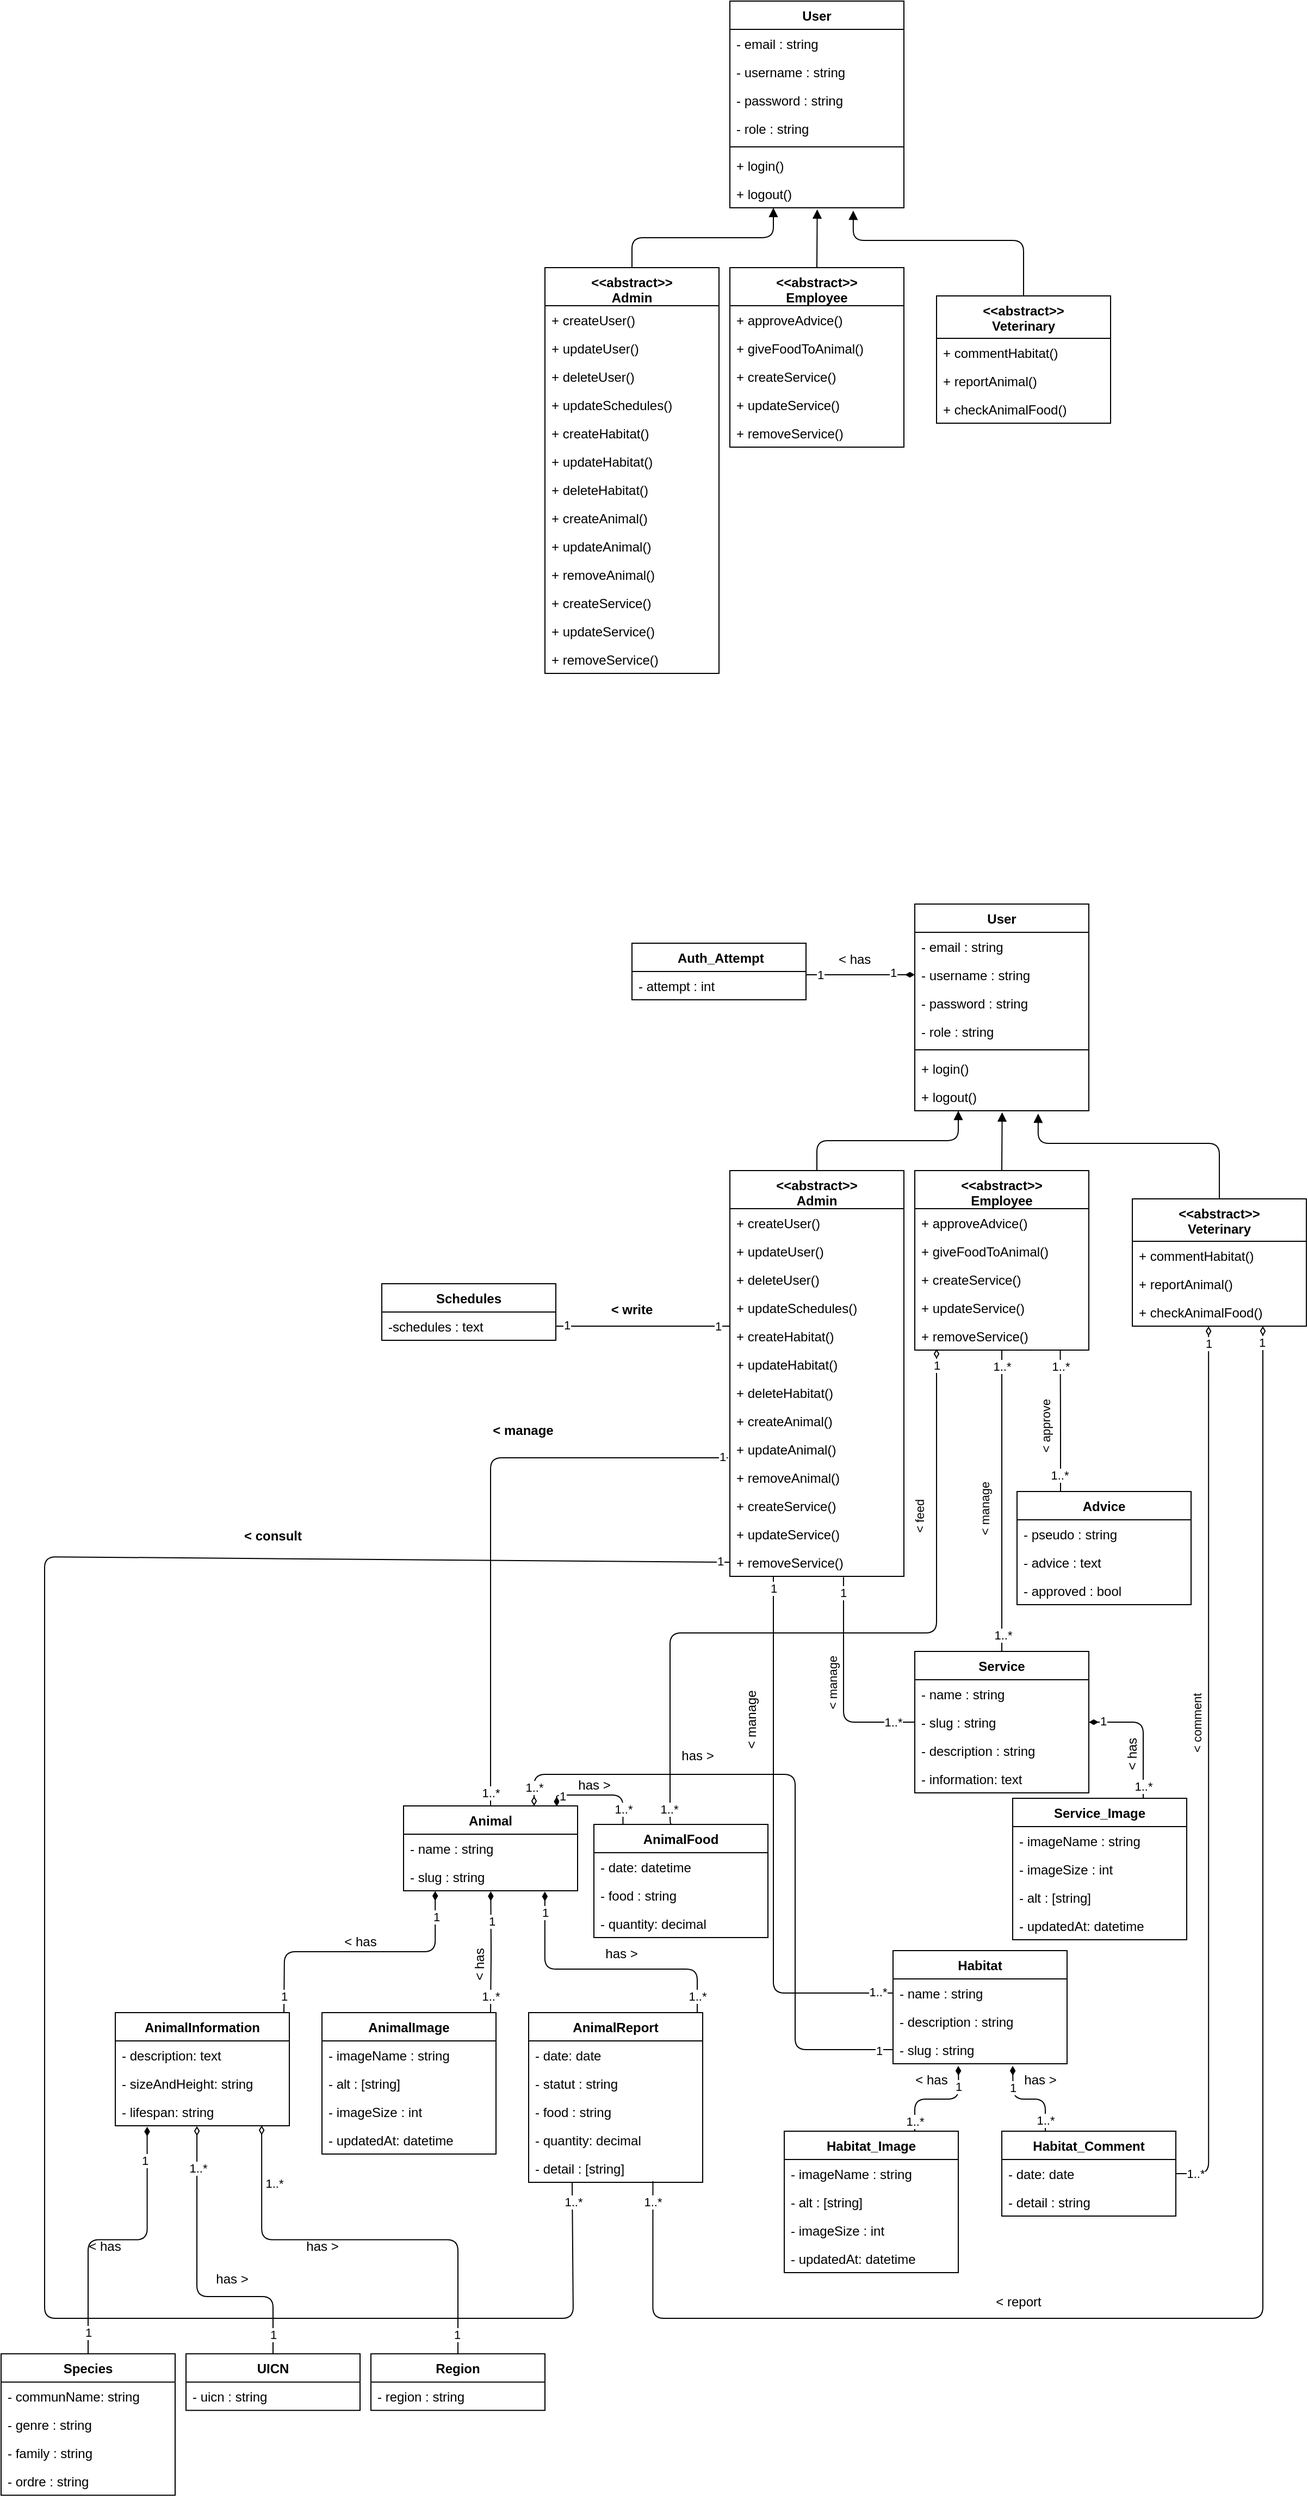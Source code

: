 <mxfile version="24.6.4" type="device">
  <diagram id="6ETy9QSf6Ddy_JYMvxY5" name="Page-1">
    <mxGraphModel dx="3215" dy="2787" grid="1" gridSize="10" guides="1" tooltips="1" connect="1" arrows="0" fold="1" page="1" pageScale="1" pageWidth="827" pageHeight="1169" background="none" math="0" shadow="0">
      <root>
        <mxCell id="0" />
        <mxCell id="1" parent="0" />
        <mxCell id="284" style="edgeStyle=orthogonalEdgeStyle;rounded=1;html=1;exitX=0.25;exitY=1;exitDx=0;exitDy=0;entryX=0.5;entryY=0;entryDx=0;entryDy=0;strokeColor=default;startArrow=block;startFill=1;endArrow=none;endFill=0;" parent="1" source="2" target="12" edge="1">
          <mxGeometry relative="1" as="geometry" />
        </mxCell>
        <mxCell id="2" value="User" style="swimlane;fontStyle=1;align=center;verticalAlign=top;childLayout=stackLayout;horizontal=1;startSize=26;horizontalStack=0;resizeParent=1;resizeParentMax=0;resizeLast=0;collapsible=1;marginBottom=0;" parent="1" vertex="1">
          <mxGeometry x="240" y="-50" width="160" height="190" as="geometry" />
        </mxCell>
        <mxCell id="3" value="- email : string" style="text;strokeColor=none;fillColor=none;align=left;verticalAlign=top;spacingLeft=4;spacingRight=4;overflow=hidden;rotatable=0;points=[[0,0.5],[1,0.5]];portConstraint=eastwest;" parent="2" vertex="1">
          <mxGeometry y="26" width="160" height="26" as="geometry" />
        </mxCell>
        <mxCell id="6" value="- username : string" style="text;strokeColor=none;fillColor=none;align=left;verticalAlign=top;spacingLeft=4;spacingRight=4;overflow=hidden;rotatable=0;points=[[0,0.5],[1,0.5]];portConstraint=eastwest;" parent="2" vertex="1">
          <mxGeometry y="52" width="160" height="26" as="geometry" />
        </mxCell>
        <mxCell id="7" value="- password : string" style="text;strokeColor=none;fillColor=none;align=left;verticalAlign=top;spacingLeft=4;spacingRight=4;overflow=hidden;rotatable=0;points=[[0,0.5],[1,0.5]];portConstraint=eastwest;" parent="2" vertex="1">
          <mxGeometry y="78" width="160" height="26" as="geometry" />
        </mxCell>
        <mxCell id="8" value="- role : string" style="text;strokeColor=none;fillColor=none;align=left;verticalAlign=top;spacingLeft=4;spacingRight=4;overflow=hidden;rotatable=0;points=[[0,0.5],[1,0.5]];portConstraint=eastwest;" parent="2" vertex="1">
          <mxGeometry y="104" width="160" height="26" as="geometry" />
        </mxCell>
        <mxCell id="4" value="" style="line;strokeWidth=1;fillColor=none;align=left;verticalAlign=middle;spacingTop=-1;spacingLeft=3;spacingRight=3;rotatable=0;labelPosition=right;points=[];portConstraint=eastwest;strokeColor=inherit;" parent="2" vertex="1">
          <mxGeometry y="130" width="160" height="8" as="geometry" />
        </mxCell>
        <mxCell id="5" value="+ login()" style="text;strokeColor=none;fillColor=none;align=left;verticalAlign=top;spacingLeft=4;spacingRight=4;overflow=hidden;rotatable=0;points=[[0,0.5],[1,0.5]];portConstraint=eastwest;" parent="2" vertex="1">
          <mxGeometry y="138" width="160" height="26" as="geometry" />
        </mxCell>
        <mxCell id="9" value="+ logout()" style="text;strokeColor=none;fillColor=none;align=left;verticalAlign=top;spacingLeft=4;spacingRight=4;overflow=hidden;rotatable=0;points=[[0,0.5],[1,0.5]];portConstraint=eastwest;" parent="2" vertex="1">
          <mxGeometry y="164" width="160" height="26" as="geometry" />
        </mxCell>
        <mxCell id="12" value="&lt;&lt;abstract&gt;&gt; &#xa;Admin" style="swimlane;fontStyle=1;align=center;verticalAlign=top;childLayout=stackLayout;horizontal=1;startSize=35;horizontalStack=0;resizeParent=1;resizeParentMax=0;resizeLast=0;collapsible=1;marginBottom=0;" parent="1" vertex="1">
          <mxGeometry x="70" y="195" width="160" height="373" as="geometry" />
        </mxCell>
        <mxCell id="18" value="+ createUser()" style="text;strokeColor=none;fillColor=none;align=left;verticalAlign=top;spacingLeft=4;spacingRight=4;overflow=hidden;rotatable=0;points=[[0,0.5],[1,0.5]];portConstraint=eastwest;" parent="12" vertex="1">
          <mxGeometry y="35" width="160" height="26" as="geometry" />
        </mxCell>
        <mxCell id="19" value="+ updateUser()" style="text;strokeColor=none;fillColor=none;align=left;verticalAlign=top;spacingLeft=4;spacingRight=4;overflow=hidden;rotatable=0;points=[[0,0.5],[1,0.5]];portConstraint=eastwest;" parent="12" vertex="1">
          <mxGeometry y="61" width="160" height="26" as="geometry" />
        </mxCell>
        <mxCell id="39" value="+ deleteUser()" style="text;strokeColor=none;fillColor=none;align=left;verticalAlign=top;spacingLeft=4;spacingRight=4;overflow=hidden;rotatable=0;points=[[0,0.5],[1,0.5]];portConstraint=eastwest;" parent="12" vertex="1">
          <mxGeometry y="87" width="160" height="26" as="geometry" />
        </mxCell>
        <mxCell id="42" value="+ updateSchedules()" style="text;strokeColor=none;fillColor=none;align=left;verticalAlign=top;spacingLeft=4;spacingRight=4;overflow=hidden;rotatable=0;points=[[0,0.5],[1,0.5]];portConstraint=eastwest;" parent="12" vertex="1">
          <mxGeometry y="113" width="160" height="26" as="geometry" />
        </mxCell>
        <mxCell id="43" value="+ createHabitat()" style="text;strokeColor=none;fillColor=none;align=left;verticalAlign=top;spacingLeft=4;spacingRight=4;overflow=hidden;rotatable=0;points=[[0,0.5],[1,0.5]];portConstraint=eastwest;" parent="12" vertex="1">
          <mxGeometry y="139" width="160" height="26" as="geometry" />
        </mxCell>
        <mxCell id="45" value="+ updateHabitat()" style="text;strokeColor=none;fillColor=none;align=left;verticalAlign=top;spacingLeft=4;spacingRight=4;overflow=hidden;rotatable=0;points=[[0,0.5],[1,0.5]];portConstraint=eastwest;" parent="12" vertex="1">
          <mxGeometry y="165" width="160" height="26" as="geometry" />
        </mxCell>
        <mxCell id="46" value="+ deleteHabitat()" style="text;strokeColor=none;fillColor=none;align=left;verticalAlign=top;spacingLeft=4;spacingRight=4;overflow=hidden;rotatable=0;points=[[0,0.5],[1,0.5]];portConstraint=eastwest;" parent="12" vertex="1">
          <mxGeometry y="191" width="160" height="26" as="geometry" />
        </mxCell>
        <mxCell id="47" value="+ createAnimal()" style="text;strokeColor=none;fillColor=none;align=left;verticalAlign=top;spacingLeft=4;spacingRight=4;overflow=hidden;rotatable=0;points=[[0,0.5],[1,0.5]];portConstraint=eastwest;" parent="12" vertex="1">
          <mxGeometry y="217" width="160" height="26" as="geometry" />
        </mxCell>
        <mxCell id="48" value="+ updateAnimal()" style="text;strokeColor=none;fillColor=none;align=left;verticalAlign=top;spacingLeft=4;spacingRight=4;overflow=hidden;rotatable=0;points=[[0,0.5],[1,0.5]];portConstraint=eastwest;" parent="12" vertex="1">
          <mxGeometry y="243" width="160" height="26" as="geometry" />
        </mxCell>
        <mxCell id="49" value="+ removeAnimal()" style="text;strokeColor=none;fillColor=none;align=left;verticalAlign=top;spacingLeft=4;spacingRight=4;overflow=hidden;rotatable=0;points=[[0,0.5],[1,0.5]];portConstraint=eastwest;" parent="12" vertex="1">
          <mxGeometry y="269" width="160" height="26" as="geometry" />
        </mxCell>
        <mxCell id="159" value="+ createService()" style="text;strokeColor=none;fillColor=none;align=left;verticalAlign=top;spacingLeft=4;spacingRight=4;overflow=hidden;rotatable=0;points=[[0,0.5],[1,0.5]];portConstraint=eastwest;" parent="12" vertex="1">
          <mxGeometry y="295" width="160" height="26" as="geometry" />
        </mxCell>
        <mxCell id="158" value="+ updateService()" style="text;strokeColor=none;fillColor=none;align=left;verticalAlign=top;spacingLeft=4;spacingRight=4;overflow=hidden;rotatable=0;points=[[0,0.5],[1,0.5]];portConstraint=eastwest;" parent="12" vertex="1">
          <mxGeometry y="321" width="160" height="26" as="geometry" />
        </mxCell>
        <mxCell id="160" value="+ removeService()" style="text;strokeColor=none;fillColor=none;align=left;verticalAlign=top;spacingLeft=4;spacingRight=4;overflow=hidden;rotatable=0;points=[[0,0.5],[1,0.5]];portConstraint=eastwest;" parent="12" vertex="1">
          <mxGeometry y="347" width="160" height="26" as="geometry" />
        </mxCell>
        <mxCell id="37" style="edgeStyle=none;html=1;exitX=0.5;exitY=0;exitDx=0;exitDy=0;entryX=0.502;entryY=1.055;entryDx=0;entryDy=0;entryPerimeter=0;endArrow=block;endFill=1;" parent="1" source="20" target="9" edge="1">
          <mxGeometry relative="1" as="geometry" />
        </mxCell>
        <mxCell id="20" value="&lt;&lt;abstract&gt;&gt; &#xa;Employee" style="swimlane;fontStyle=1;align=center;verticalAlign=top;childLayout=stackLayout;horizontal=1;startSize=35;horizontalStack=0;resizeParent=1;resizeParentMax=0;resizeLast=0;collapsible=1;marginBottom=0;" parent="1" vertex="1">
          <mxGeometry x="240" y="195" width="160" height="165" as="geometry" />
        </mxCell>
        <mxCell id="26" value="+ approveAdvice()" style="text;strokeColor=none;fillColor=none;align=left;verticalAlign=top;spacingLeft=4;spacingRight=4;overflow=hidden;rotatable=0;points=[[0,0.5],[1,0.5]];portConstraint=eastwest;" parent="20" vertex="1">
          <mxGeometry y="35" width="160" height="26" as="geometry" />
        </mxCell>
        <mxCell id="27" value="+ giveFoodToAnimal()" style="text;strokeColor=none;fillColor=none;align=left;verticalAlign=top;spacingLeft=4;spacingRight=4;overflow=hidden;rotatable=0;points=[[0,0.5],[1,0.5]];portConstraint=eastwest;" parent="20" vertex="1">
          <mxGeometry y="61" width="160" height="26" as="geometry" />
        </mxCell>
        <mxCell id="161" value="+ createService()" style="text;strokeColor=none;fillColor=none;align=left;verticalAlign=top;spacingLeft=4;spacingRight=4;overflow=hidden;rotatable=0;points=[[0,0.5],[1,0.5]];portConstraint=eastwest;" parent="20" vertex="1">
          <mxGeometry y="87" width="160" height="26" as="geometry" />
        </mxCell>
        <mxCell id="162" value="+ updateService()" style="text;strokeColor=none;fillColor=none;align=left;verticalAlign=top;spacingLeft=4;spacingRight=4;overflow=hidden;rotatable=0;points=[[0,0.5],[1,0.5]];portConstraint=eastwest;" parent="20" vertex="1">
          <mxGeometry y="113" width="160" height="26" as="geometry" />
        </mxCell>
        <mxCell id="163" value="+ removeService()" style="text;strokeColor=none;fillColor=none;align=left;verticalAlign=top;spacingLeft=4;spacingRight=4;overflow=hidden;rotatable=0;points=[[0,0.5],[1,0.5]];portConstraint=eastwest;" parent="20" vertex="1">
          <mxGeometry y="139" width="160" height="26" as="geometry" />
        </mxCell>
        <mxCell id="38" style="edgeStyle=orthogonalEdgeStyle;html=1;exitX=0.5;exitY=0;exitDx=0;exitDy=0;entryX=0.709;entryY=1.099;entryDx=0;entryDy=0;entryPerimeter=0;startArrow=none;startFill=0;endArrow=block;endFill=1;" parent="1" source="28" target="9" edge="1">
          <mxGeometry relative="1" as="geometry">
            <Array as="points">
              <mxPoint x="520" y="170" />
              <mxPoint x="353" y="170" />
            </Array>
          </mxGeometry>
        </mxCell>
        <mxCell id="28" value="&lt;&lt;abstract&gt;&gt; &#xa;Veterinary" style="swimlane;fontStyle=1;align=center;verticalAlign=top;childLayout=stackLayout;horizontal=1;startSize=39;horizontalStack=0;resizeParent=1;resizeParentMax=0;resizeLast=0;collapsible=1;marginBottom=0;" parent="1" vertex="1">
          <mxGeometry x="440" y="221" width="160" height="117" as="geometry" />
        </mxCell>
        <mxCell id="34" value="+ commentHabitat()" style="text;strokeColor=none;fillColor=none;align=left;verticalAlign=top;spacingLeft=4;spacingRight=4;overflow=hidden;rotatable=0;points=[[0,0.5],[1,0.5]];portConstraint=eastwest;" parent="28" vertex="1">
          <mxGeometry y="39" width="160" height="26" as="geometry" />
        </mxCell>
        <mxCell id="35" value="+ reportAnimal()" style="text;strokeColor=none;fillColor=none;align=left;verticalAlign=top;spacingLeft=4;spacingRight=4;overflow=hidden;rotatable=0;points=[[0,0.5],[1,0.5]];portConstraint=eastwest;" parent="28" vertex="1">
          <mxGeometry y="65" width="160" height="26" as="geometry" />
        </mxCell>
        <mxCell id="50" value="+ checkAnimalFood()" style="text;strokeColor=none;fillColor=none;align=left;verticalAlign=top;spacingLeft=4;spacingRight=4;overflow=hidden;rotatable=0;points=[[0,0.5],[1,0.5]];portConstraint=eastwest;" parent="28" vertex="1">
          <mxGeometry y="91" width="160" height="26" as="geometry" />
        </mxCell>
        <mxCell id="186" style="edgeStyle=orthogonalEdgeStyle;html=1;exitX=0.5;exitY=0;exitDx=0;exitDy=0;entryX=-0.012;entryY=0.808;entryDx=0;entryDy=0;entryPerimeter=0;endArrow=none;endFill=0;" parent="1" source="51" target="48" edge="1">
          <mxGeometry relative="1" as="geometry" />
        </mxCell>
        <mxCell id="204" value="1..*" style="edgeLabel;html=1;align=center;verticalAlign=middle;resizable=0;points=[];" parent="186" vertex="1" connectable="0">
          <mxGeometry x="-0.956" relative="1" as="geometry">
            <mxPoint as="offset" />
          </mxGeometry>
        </mxCell>
        <mxCell id="205" value="1" style="edgeLabel;html=1;align=center;verticalAlign=middle;resizable=0;points=[];" parent="186" vertex="1" connectable="0">
          <mxGeometry x="0.952" y="1" relative="1" as="geometry">
            <mxPoint x="8" as="offset" />
          </mxGeometry>
        </mxCell>
        <mxCell id="51" value="Animal" style="swimlane;fontStyle=1;align=center;verticalAlign=top;childLayout=stackLayout;horizontal=1;startSize=26;horizontalStack=0;resizeParent=1;resizeParentMax=0;resizeLast=0;collapsible=1;marginBottom=0;" parent="1" vertex="1">
          <mxGeometry x="-230" y="779" width="160" height="78" as="geometry" />
        </mxCell>
        <mxCell id="52" value="- name : string" style="text;strokeColor=none;fillColor=none;align=left;verticalAlign=top;spacingLeft=4;spacingRight=4;overflow=hidden;rotatable=0;points=[[0,0.5],[1,0.5]];portConstraint=eastwest;" parent="51" vertex="1">
          <mxGeometry y="26" width="160" height="26" as="geometry" />
        </mxCell>
        <mxCell id="306" value="- slug : string" style="text;strokeColor=none;fillColor=none;align=left;verticalAlign=top;spacingLeft=4;spacingRight=4;overflow=hidden;rotatable=0;points=[[0,0.5],[1,0.5]];portConstraint=eastwest;" parent="51" vertex="1">
          <mxGeometry y="52" width="160" height="26" as="geometry" />
        </mxCell>
        <mxCell id="59" value="Habitat" style="swimlane;fontStyle=1;align=center;verticalAlign=top;childLayout=stackLayout;horizontal=1;startSize=26;horizontalStack=0;resizeParent=1;resizeParentMax=0;resizeLast=0;collapsible=1;marginBottom=0;" parent="1" vertex="1">
          <mxGeometry x="220" y="912" width="160" height="104" as="geometry" />
        </mxCell>
        <mxCell id="60" value="- name : string" style="text;strokeColor=none;fillColor=none;align=left;verticalAlign=top;spacingLeft=4;spacingRight=4;overflow=hidden;rotatable=0;points=[[0,0.5],[1,0.5]];portConstraint=eastwest;" parent="59" vertex="1">
          <mxGeometry y="26" width="160" height="26" as="geometry" />
        </mxCell>
        <mxCell id="307" value="- description : string" style="text;strokeColor=none;fillColor=none;align=left;verticalAlign=top;spacingLeft=4;spacingRight=4;overflow=hidden;rotatable=0;points=[[0,0.5],[1,0.5]];portConstraint=eastwest;" parent="59" vertex="1">
          <mxGeometry y="52" width="160" height="26" as="geometry" />
        </mxCell>
        <mxCell id="61" value="- slug : string" style="text;strokeColor=none;fillColor=none;align=left;verticalAlign=top;spacingLeft=4;spacingRight=4;overflow=hidden;rotatable=0;points=[[0,0.5],[1,0.5]];portConstraint=eastwest;" parent="59" vertex="1">
          <mxGeometry y="78" width="160" height="26" as="geometry" />
        </mxCell>
        <mxCell id="177" style="edgeStyle=orthogonalEdgeStyle;html=1;exitX=0.5;exitY=0;exitDx=0;exitDy=0;endArrow=diamondThin;endFill=1;startArrow=none;startFill=0;entryX=0.501;entryY=1.021;entryDx=0;entryDy=0;entryPerimeter=0;" parent="1" target="306" edge="1">
          <mxGeometry relative="1" as="geometry">
            <mxPoint x="-150" y="880" as="targetPoint" />
            <mxPoint x="-150" y="969" as="sourcePoint" />
          </mxGeometry>
        </mxCell>
        <mxCell id="208" value="1..*" style="edgeLabel;html=1;align=center;verticalAlign=middle;resizable=0;points=[];" parent="177" vertex="1" connectable="0">
          <mxGeometry x="-0.735" relative="1" as="geometry">
            <mxPoint as="offset" />
          </mxGeometry>
        </mxCell>
        <mxCell id="209" value="1" style="edgeLabel;html=1;align=center;verticalAlign=middle;resizable=0;points=[];" parent="177" vertex="1" connectable="0">
          <mxGeometry x="0.699" y="-1" relative="1" as="geometry">
            <mxPoint y="10" as="offset" />
          </mxGeometry>
        </mxCell>
        <mxCell id="62" value="AnimalImage" style="swimlane;fontStyle=1;align=center;verticalAlign=top;childLayout=stackLayout;horizontal=1;startSize=26;horizontalStack=0;resizeParent=1;resizeParentMax=0;resizeLast=0;collapsible=1;marginBottom=0;" parent="1" vertex="1">
          <mxGeometry x="-305" y="969" width="160" height="130" as="geometry" />
        </mxCell>
        <mxCell id="63" value="- imageName : string" style="text;strokeColor=none;fillColor=none;align=left;verticalAlign=top;spacingLeft=4;spacingRight=4;overflow=hidden;rotatable=0;points=[[0,0.5],[1,0.5]];portConstraint=eastwest;" parent="62" vertex="1">
          <mxGeometry y="26" width="160" height="26" as="geometry" />
        </mxCell>
        <mxCell id="314" value="- alt : [string]" style="text;strokeColor=none;fillColor=none;align=left;verticalAlign=top;spacingLeft=4;spacingRight=4;overflow=hidden;rotatable=0;points=[[0,0.5],[1,0.5]];portConstraint=eastwest;" parent="62" vertex="1">
          <mxGeometry y="52" width="160" height="26" as="geometry" />
        </mxCell>
        <mxCell id="74" value="- imageSize : int" style="text;strokeColor=none;fillColor=none;align=left;verticalAlign=top;spacingLeft=4;spacingRight=4;overflow=hidden;rotatable=0;points=[[0,0.5],[1,0.5]];portConstraint=eastwest;" parent="62" vertex="1">
          <mxGeometry y="78" width="160" height="26" as="geometry" />
        </mxCell>
        <mxCell id="64" value="- updatedAt: datetime" style="text;strokeColor=none;fillColor=none;align=left;verticalAlign=top;spacingLeft=4;spacingRight=4;overflow=hidden;rotatable=0;points=[[0,0.5],[1,0.5]];portConstraint=eastwest;" parent="62" vertex="1">
          <mxGeometry y="104" width="160" height="26" as="geometry" />
        </mxCell>
        <mxCell id="194" style="edgeStyle=orthogonalEdgeStyle;html=1;exitX=0.5;exitY=0;exitDx=0;exitDy=0;endArrow=none;endFill=0;entryX=0.5;entryY=0.983;entryDx=0;entryDy=0;entryPerimeter=0;" parent="1" source="68" target="163" edge="1">
          <mxGeometry relative="1" as="geometry">
            <mxPoint x="320" y="410" as="targetPoint" />
          </mxGeometry>
        </mxCell>
        <mxCell id="214" value="1..*" style="edgeLabel;html=1;align=center;verticalAlign=middle;resizable=0;points=[];" parent="194" vertex="1" connectable="0">
          <mxGeometry x="-0.861" y="-1" relative="1" as="geometry">
            <mxPoint y="4" as="offset" />
          </mxGeometry>
        </mxCell>
        <mxCell id="215" value="1..*" style="edgeLabel;html=1;align=center;verticalAlign=middle;resizable=0;points=[];" parent="194" vertex="1" connectable="0">
          <mxGeometry x="0.884" relative="1" as="geometry">
            <mxPoint y="-1" as="offset" />
          </mxGeometry>
        </mxCell>
        <mxCell id="68" value="Service" style="swimlane;fontStyle=1;align=center;verticalAlign=top;childLayout=stackLayout;horizontal=1;startSize=26;horizontalStack=0;resizeParent=1;resizeParentMax=0;resizeLast=0;collapsible=1;marginBottom=0;" parent="1" vertex="1">
          <mxGeometry x="240" y="637" width="160" height="130" as="geometry" />
        </mxCell>
        <mxCell id="69" value="- name : string" style="text;strokeColor=none;fillColor=none;align=left;verticalAlign=top;spacingLeft=4;spacingRight=4;overflow=hidden;rotatable=0;points=[[0,0.5],[1,0.5]];portConstraint=eastwest;" parent="68" vertex="1">
          <mxGeometry y="26" width="160" height="26" as="geometry" />
        </mxCell>
        <mxCell id="302" value="- slug : string" style="text;strokeColor=none;fillColor=none;align=left;verticalAlign=top;spacingLeft=4;spacingRight=4;overflow=hidden;rotatable=0;points=[[0,0.5],[1,0.5]];portConstraint=eastwest;" parent="68" vertex="1">
          <mxGeometry y="52" width="160" height="26" as="geometry" />
        </mxCell>
        <mxCell id="70" value="- description : string" style="text;strokeColor=none;fillColor=none;align=left;verticalAlign=top;spacingLeft=4;spacingRight=4;overflow=hidden;rotatable=0;points=[[0,0.5],[1,0.5]];portConstraint=eastwest;" parent="68" vertex="1">
          <mxGeometry y="78" width="160" height="26" as="geometry" />
        </mxCell>
        <mxCell id="116" value="- information: text" style="text;strokeColor=none;fillColor=none;align=left;verticalAlign=top;spacingLeft=4;spacingRight=4;overflow=hidden;rotatable=0;points=[[0,0.5],[1,0.5]];portConstraint=eastwest;" parent="68" vertex="1">
          <mxGeometry y="104" width="160" height="26" as="geometry" />
        </mxCell>
        <mxCell id="183" style="edgeStyle=orthogonalEdgeStyle;html=1;exitX=0.75;exitY=0;exitDx=0;exitDy=0;endArrow=diamondThin;endFill=1;" parent="1" source="75" edge="1">
          <mxGeometry relative="1" as="geometry">
            <mxPoint x="280" y="1018" as="targetPoint" />
          </mxGeometry>
        </mxCell>
        <mxCell id="233" value="1..*" style="edgeLabel;html=1;align=center;verticalAlign=middle;resizable=0;points=[];" parent="183" vertex="1" connectable="0">
          <mxGeometry x="-0.82" relative="1" as="geometry">
            <mxPoint as="offset" />
          </mxGeometry>
        </mxCell>
        <mxCell id="234" value="1" style="edgeLabel;html=1;align=center;verticalAlign=middle;resizable=0;points=[];" parent="183" vertex="1" connectable="0">
          <mxGeometry x="0.829" y="-1" relative="1" as="geometry">
            <mxPoint x="-1" y="10" as="offset" />
          </mxGeometry>
        </mxCell>
        <mxCell id="75" value="Habitat_Image" style="swimlane;fontStyle=1;align=center;verticalAlign=top;childLayout=stackLayout;horizontal=1;startSize=26;horizontalStack=0;resizeParent=1;resizeParentMax=0;resizeLast=0;collapsible=1;marginBottom=0;" parent="1" vertex="1">
          <mxGeometry x="120" y="1078" width="160" height="130" as="geometry" />
        </mxCell>
        <mxCell id="76" value="- imageName : string" style="text;strokeColor=none;fillColor=none;align=left;verticalAlign=top;spacingLeft=4;spacingRight=4;overflow=hidden;rotatable=0;points=[[0,0.5],[1,0.5]];portConstraint=eastwest;" parent="75" vertex="1">
          <mxGeometry y="26" width="160" height="26" as="geometry" />
        </mxCell>
        <mxCell id="312" value="- alt : [string]" style="text;strokeColor=none;fillColor=none;align=left;verticalAlign=top;spacingLeft=4;spacingRight=4;overflow=hidden;rotatable=0;points=[[0,0.5],[1,0.5]];portConstraint=eastwest;" parent="75" vertex="1">
          <mxGeometry y="52" width="160" height="26" as="geometry" />
        </mxCell>
        <mxCell id="77" value="- imageSize : int" style="text;strokeColor=none;fillColor=none;align=left;verticalAlign=top;spacingLeft=4;spacingRight=4;overflow=hidden;rotatable=0;points=[[0,0.5],[1,0.5]];portConstraint=eastwest;" parent="75" vertex="1">
          <mxGeometry y="78" width="160" height="26" as="geometry" />
        </mxCell>
        <mxCell id="78" value="- updatedAt: datetime" style="text;strokeColor=none;fillColor=none;align=left;verticalAlign=top;spacingLeft=4;spacingRight=4;overflow=hidden;rotatable=0;points=[[0,0.5],[1,0.5]];portConstraint=eastwest;" parent="75" vertex="1">
          <mxGeometry y="104" width="160" height="26" as="geometry" />
        </mxCell>
        <mxCell id="346" style="edgeStyle=orthogonalEdgeStyle;html=1;exitX=0.75;exitY=0;exitDx=0;exitDy=0;entryX=1;entryY=0.5;entryDx=0;entryDy=0;endArrow=diamondThin;endFill=1;startArrow=none;startFill=0;" parent="1" source="79" target="302" edge="1">
          <mxGeometry relative="1" as="geometry" />
        </mxCell>
        <mxCell id="347" value="1..*" style="edgeLabel;html=1;align=center;verticalAlign=middle;resizable=0;points=[];" parent="346" vertex="1" connectable="0">
          <mxGeometry x="-0.819" relative="1" as="geometry">
            <mxPoint as="offset" />
          </mxGeometry>
        </mxCell>
        <mxCell id="348" value="1" style="edgeLabel;html=1;align=center;verticalAlign=middle;resizable=0;points=[];" parent="346" vertex="1" connectable="0">
          <mxGeometry x="0.783" y="-1" relative="1" as="geometry">
            <mxPoint as="offset" />
          </mxGeometry>
        </mxCell>
        <mxCell id="79" value="Service_Image" style="swimlane;fontStyle=1;align=center;verticalAlign=top;childLayout=stackLayout;horizontal=1;startSize=26;horizontalStack=0;resizeParent=1;resizeParentMax=0;resizeLast=0;collapsible=1;marginBottom=0;" parent="1" vertex="1">
          <mxGeometry x="330" y="772" width="160" height="130" as="geometry" />
        </mxCell>
        <mxCell id="80" value="- imageName : string" style="text;strokeColor=none;fillColor=none;align=left;verticalAlign=top;spacingLeft=4;spacingRight=4;overflow=hidden;rotatable=0;points=[[0,0.5],[1,0.5]];portConstraint=eastwest;" parent="79" vertex="1">
          <mxGeometry y="26" width="160" height="26" as="geometry" />
        </mxCell>
        <mxCell id="81" value="- imageSize : int" style="text;strokeColor=none;fillColor=none;align=left;verticalAlign=top;spacingLeft=4;spacingRight=4;overflow=hidden;rotatable=0;points=[[0,0.5],[1,0.5]];portConstraint=eastwest;" parent="79" vertex="1">
          <mxGeometry y="52" width="160" height="26" as="geometry" />
        </mxCell>
        <mxCell id="313" value="- alt : [string]" style="text;strokeColor=none;fillColor=none;align=left;verticalAlign=top;spacingLeft=4;spacingRight=4;overflow=hidden;rotatable=0;points=[[0,0.5],[1,0.5]];portConstraint=eastwest;" parent="79" vertex="1">
          <mxGeometry y="78" width="160" height="26" as="geometry" />
        </mxCell>
        <mxCell id="82" value="- updatedAt: datetime" style="text;strokeColor=none;fillColor=none;align=left;verticalAlign=top;spacingLeft=4;spacingRight=4;overflow=hidden;rotatable=0;points=[[0,0.5],[1,0.5]];portConstraint=eastwest;" parent="79" vertex="1">
          <mxGeometry y="104" width="160" height="26" as="geometry" />
        </mxCell>
        <mxCell id="178" style="edgeStyle=orthogonalEdgeStyle;html=1;exitX=0.5;exitY=0;exitDx=0;exitDy=0;endArrow=diamondThin;endFill=1;entryX=0.182;entryY=1.011;entryDx=0;entryDy=0;entryPerimeter=0;" parent="1" target="306" edge="1">
          <mxGeometry relative="1" as="geometry">
            <mxPoint x="-201" y="890" as="targetPoint" />
            <mxPoint x="-340" y="969" as="sourcePoint" />
          </mxGeometry>
        </mxCell>
        <mxCell id="206" value="1" style="edgeLabel;html=1;align=center;verticalAlign=middle;resizable=0;points=[];" parent="178" vertex="1" connectable="0">
          <mxGeometry x="-0.882" y="-1" relative="1" as="geometry">
            <mxPoint x="-1" as="offset" />
          </mxGeometry>
        </mxCell>
        <mxCell id="207" value="1" style="edgeLabel;html=1;align=center;verticalAlign=middle;resizable=0;points=[];" parent="178" vertex="1" connectable="0">
          <mxGeometry x="0.89" y="-1" relative="1" as="geometry">
            <mxPoint y="10" as="offset" />
          </mxGeometry>
        </mxCell>
        <mxCell id="83" value="AnimalInformation" style="swimlane;fontStyle=1;align=center;verticalAlign=top;childLayout=stackLayout;horizontal=1;startSize=26;horizontalStack=0;resizeParent=1;resizeParentMax=0;resizeLast=0;collapsible=1;marginBottom=0;" parent="1" vertex="1">
          <mxGeometry x="-495" y="969" width="160" height="104" as="geometry" />
        </mxCell>
        <mxCell id="84" value="- description: text" style="text;strokeColor=none;fillColor=none;align=left;verticalAlign=top;spacingLeft=4;spacingRight=4;overflow=hidden;rotatable=0;points=[[0,0.5],[1,0.5]];portConstraint=eastwest;" parent="83" vertex="1">
          <mxGeometry y="26" width="160" height="26" as="geometry" />
        </mxCell>
        <mxCell id="86" value="- sizeAndHeight: string" style="text;strokeColor=none;fillColor=none;align=left;verticalAlign=top;spacingLeft=4;spacingRight=4;overflow=hidden;rotatable=0;points=[[0,0.5],[1,0.5]];portConstraint=eastwest;" parent="83" vertex="1">
          <mxGeometry y="52" width="160" height="26" as="geometry" />
        </mxCell>
        <mxCell id="87" value="- lifespan: string" style="text;strokeColor=none;fillColor=none;align=left;verticalAlign=top;spacingLeft=4;spacingRight=4;overflow=hidden;rotatable=0;points=[[0,0.5],[1,0.5]];portConstraint=eastwest;" parent="83" vertex="1">
          <mxGeometry y="78" width="160" height="26" as="geometry" />
        </mxCell>
        <mxCell id="192" style="edgeStyle=orthogonalEdgeStyle;html=1;exitX=0.445;exitY=-0.006;exitDx=0;exitDy=0;entryX=0.125;entryY=0.962;entryDx=0;entryDy=0;entryPerimeter=0;endArrow=diamondThin;endFill=0;exitPerimeter=0;" parent="1" source="91" target="163" edge="1">
          <mxGeometry relative="1" as="geometry">
            <Array as="points">
              <mxPoint x="15" y="795" />
              <mxPoint x="15" y="620" />
              <mxPoint x="260" y="620" />
            </Array>
          </mxGeometry>
        </mxCell>
        <mxCell id="212" value="1..*" style="edgeLabel;html=1;align=center;verticalAlign=middle;resizable=0;points=[];" parent="192" vertex="1" connectable="0">
          <mxGeometry x="-0.956" y="-2" relative="1" as="geometry">
            <mxPoint x="-3" as="offset" />
          </mxGeometry>
        </mxCell>
        <mxCell id="213" value="1" style="edgeLabel;html=1;align=center;verticalAlign=middle;resizable=0;points=[];" parent="192" vertex="1" connectable="0">
          <mxGeometry x="0.967" relative="1" as="geometry">
            <mxPoint y="4" as="offset" />
          </mxGeometry>
        </mxCell>
        <mxCell id="91" value="AnimalFood" style="swimlane;fontStyle=1;align=center;verticalAlign=top;childLayout=stackLayout;horizontal=1;startSize=26;horizontalStack=0;resizeParent=1;resizeParentMax=0;resizeLast=0;collapsible=1;marginBottom=0;" parent="1" vertex="1">
          <mxGeometry x="-55" y="796" width="160" height="104" as="geometry" />
        </mxCell>
        <mxCell id="92" value="- date: datetime" style="text;strokeColor=none;fillColor=none;align=left;verticalAlign=top;spacingLeft=4;spacingRight=4;overflow=hidden;rotatable=0;points=[[0,0.5],[1,0.5]];portConstraint=eastwest;" parent="91" vertex="1">
          <mxGeometry y="26" width="160" height="26" as="geometry" />
        </mxCell>
        <mxCell id="93" value="- food : string" style="text;strokeColor=none;fillColor=none;align=left;verticalAlign=top;spacingLeft=4;spacingRight=4;overflow=hidden;rotatable=0;points=[[0,0.5],[1,0.5]];portConstraint=eastwest;" parent="91" vertex="1">
          <mxGeometry y="52" width="160" height="26" as="geometry" />
        </mxCell>
        <mxCell id="94" value="- quantity: decimal" style="text;strokeColor=none;fillColor=none;align=left;verticalAlign=top;spacingLeft=4;spacingRight=4;overflow=hidden;rotatable=0;points=[[0,0.5],[1,0.5]];portConstraint=eastwest;" parent="91" vertex="1">
          <mxGeometry y="78" width="160" height="26" as="geometry" />
        </mxCell>
        <mxCell id="179" style="edgeStyle=orthogonalEdgeStyle;html=1;exitX=0.5;exitY=0;exitDx=0;exitDy=0;endArrow=diamondThin;endFill=1;entryX=0.812;entryY=1.029;entryDx=0;entryDy=0;entryPerimeter=0;" parent="1" target="306" edge="1">
          <mxGeometry relative="1" as="geometry">
            <mxPoint x="-100" y="889" as="targetPoint" />
            <Array as="points">
              <mxPoint x="40" y="929" />
              <mxPoint x="-100" y="929" />
            </Array>
            <mxPoint x="40" y="969" as="sourcePoint" />
          </mxGeometry>
        </mxCell>
        <mxCell id="210" value="1..*" style="edgeLabel;html=1;align=center;verticalAlign=middle;resizable=0;points=[];" parent="179" vertex="1" connectable="0">
          <mxGeometry x="-0.878" relative="1" as="geometry">
            <mxPoint as="offset" />
          </mxGeometry>
        </mxCell>
        <mxCell id="211" value="1" style="edgeLabel;html=1;align=center;verticalAlign=middle;resizable=0;points=[];" parent="179" vertex="1" connectable="0">
          <mxGeometry x="0.929" relative="1" as="geometry">
            <mxPoint y="10" as="offset" />
          </mxGeometry>
        </mxCell>
        <mxCell id="95" value="AnimalReport" style="swimlane;fontStyle=1;align=center;verticalAlign=top;childLayout=stackLayout;horizontal=1;startSize=26;horizontalStack=0;resizeParent=1;resizeParentMax=0;resizeLast=0;collapsible=1;marginBottom=0;" parent="1" vertex="1">
          <mxGeometry x="-115" y="969" width="160" height="156" as="geometry" />
        </mxCell>
        <mxCell id="96" value="- date: date" style="text;strokeColor=none;fillColor=none;align=left;verticalAlign=top;spacingLeft=4;spacingRight=4;overflow=hidden;rotatable=0;points=[[0,0.5],[1,0.5]];portConstraint=eastwest;" parent="95" vertex="1">
          <mxGeometry y="26" width="160" height="26" as="geometry" />
        </mxCell>
        <mxCell id="100" value="- statut : string" style="text;strokeColor=none;fillColor=none;align=left;verticalAlign=top;spacingLeft=4;spacingRight=4;overflow=hidden;rotatable=0;points=[[0,0.5],[1,0.5]];portConstraint=eastwest;" parent="95" vertex="1">
          <mxGeometry y="52" width="160" height="26" as="geometry" />
        </mxCell>
        <mxCell id="97" value="- food : string" style="text;strokeColor=none;fillColor=none;align=left;verticalAlign=top;spacingLeft=4;spacingRight=4;overflow=hidden;rotatable=0;points=[[0,0.5],[1,0.5]];portConstraint=eastwest;" parent="95" vertex="1">
          <mxGeometry y="78" width="160" height="26" as="geometry" />
        </mxCell>
        <mxCell id="98" value="- quantity: decimal" style="text;strokeColor=none;fillColor=none;align=left;verticalAlign=top;spacingLeft=4;spacingRight=4;overflow=hidden;rotatable=0;points=[[0,0.5],[1,0.5]];portConstraint=eastwest;" parent="95" vertex="1">
          <mxGeometry y="104" width="160" height="26" as="geometry" />
        </mxCell>
        <mxCell id="99" value="- detail : [string]" style="text;strokeColor=none;fillColor=none;align=left;verticalAlign=top;spacingLeft=4;spacingRight=4;overflow=hidden;rotatable=0;points=[[0,0.5],[1,0.5]];portConstraint=eastwest;" parent="95" vertex="1">
          <mxGeometry y="130" width="160" height="26" as="geometry" />
        </mxCell>
        <mxCell id="184" style="edgeStyle=orthogonalEdgeStyle;html=1;exitX=0.25;exitY=0;exitDx=0;exitDy=0;endArrow=diamondThin;endFill=1;" parent="1" source="101" edge="1">
          <mxGeometry relative="1" as="geometry">
            <mxPoint x="330" y="1018" as="targetPoint" />
          </mxGeometry>
        </mxCell>
        <mxCell id="235" value="1..*" style="edgeLabel;html=1;align=center;verticalAlign=middle;resizable=0;points=[];" parent="184" vertex="1" connectable="0">
          <mxGeometry x="-0.777" relative="1" as="geometry">
            <mxPoint as="offset" />
          </mxGeometry>
        </mxCell>
        <mxCell id="236" value="1" style="edgeLabel;html=1;align=center;verticalAlign=middle;resizable=0;points=[];" parent="184" vertex="1" connectable="0">
          <mxGeometry x="0.763" y="-1" relative="1" as="geometry">
            <mxPoint x="-1" y="9" as="offset" />
          </mxGeometry>
        </mxCell>
        <mxCell id="101" value="Habitat_Comment" style="swimlane;fontStyle=1;align=center;verticalAlign=top;childLayout=stackLayout;horizontal=1;startSize=26;horizontalStack=0;resizeParent=1;resizeParentMax=0;resizeLast=0;collapsible=1;marginBottom=0;" parent="1" vertex="1">
          <mxGeometry x="320" y="1078" width="160" height="78" as="geometry" />
        </mxCell>
        <mxCell id="123" value="- date: date" style="text;strokeColor=none;fillColor=none;align=left;verticalAlign=top;spacingLeft=4;spacingRight=4;overflow=hidden;rotatable=0;points=[[0,0.5],[1,0.5]];portConstraint=eastwest;" parent="101" vertex="1">
          <mxGeometry y="26" width="160" height="26" as="geometry" />
        </mxCell>
        <mxCell id="103" value="- detail : string" style="text;strokeColor=none;fillColor=none;align=left;verticalAlign=top;spacingLeft=4;spacingRight=4;overflow=hidden;rotatable=0;points=[[0,0.5],[1,0.5]];portConstraint=eastwest;" parent="101" vertex="1">
          <mxGeometry y="52" width="160" height="26" as="geometry" />
        </mxCell>
        <mxCell id="195" style="edgeStyle=orthogonalEdgeStyle;html=1;exitX=0.25;exitY=0;exitDx=0;exitDy=0;entryX=0.836;entryY=1;entryDx=0;entryDy=0;entryPerimeter=0;endArrow=none;endFill=0;" parent="1" source="104" target="163" edge="1">
          <mxGeometry relative="1" as="geometry" />
        </mxCell>
        <mxCell id="216" value="1..*" style="edgeLabel;html=1;align=center;verticalAlign=middle;resizable=0;points=[];" parent="195" vertex="1" connectable="0">
          <mxGeometry x="-0.762" y="1" relative="1" as="geometry">
            <mxPoint as="offset" />
          </mxGeometry>
        </mxCell>
        <mxCell id="217" value="1..*" style="edgeLabel;html=1;align=center;verticalAlign=middle;resizable=0;points=[];" parent="195" vertex="1" connectable="0">
          <mxGeometry x="0.761" relative="1" as="geometry">
            <mxPoint y="-1" as="offset" />
          </mxGeometry>
        </mxCell>
        <mxCell id="104" value="Advice" style="swimlane;fontStyle=1;align=center;verticalAlign=top;childLayout=stackLayout;horizontal=1;startSize=26;horizontalStack=0;resizeParent=1;resizeParentMax=0;resizeLast=0;collapsible=1;marginBottom=0;" parent="1" vertex="1">
          <mxGeometry x="334" y="490" width="160" height="104" as="geometry" />
        </mxCell>
        <mxCell id="108" value="- pseudo : string" style="text;strokeColor=none;fillColor=none;align=left;verticalAlign=top;spacingLeft=4;spacingRight=4;overflow=hidden;rotatable=0;points=[[0,0.5],[1,0.5]];portConstraint=eastwest;" parent="104" vertex="1">
          <mxGeometry y="26" width="160" height="26" as="geometry" />
        </mxCell>
        <mxCell id="109" value="- advice : text" style="text;strokeColor=none;fillColor=none;align=left;verticalAlign=top;spacingLeft=4;spacingRight=4;overflow=hidden;rotatable=0;points=[[0,0.5],[1,0.5]];portConstraint=eastwest;" parent="104" vertex="1">
          <mxGeometry y="52" width="160" height="26" as="geometry" />
        </mxCell>
        <mxCell id="110" value="- approved : bool" style="text;strokeColor=none;fillColor=none;align=left;verticalAlign=top;spacingLeft=4;spacingRight=4;overflow=hidden;rotatable=0;points=[[0,0.5],[1,0.5]];portConstraint=eastwest;" parent="104" vertex="1">
          <mxGeometry y="78" width="160" height="26" as="geometry" />
        </mxCell>
        <mxCell id="111" value="Schedules" style="swimlane;fontStyle=1;align=center;verticalAlign=top;childLayout=stackLayout;horizontal=1;startSize=26;horizontalStack=0;resizeParent=1;resizeParentMax=0;resizeLast=0;collapsible=1;marginBottom=0;" parent="1" vertex="1">
          <mxGeometry x="-250" y="299" width="160" height="52" as="geometry" />
        </mxCell>
        <mxCell id="112" value="-schedules : text" style="text;strokeColor=none;fillColor=none;align=left;verticalAlign=top;spacingLeft=4;spacingRight=4;overflow=hidden;rotatable=0;points=[[0,0.5],[1,0.5]];portConstraint=eastwest;" parent="111" vertex="1">
          <mxGeometry y="26" width="160" height="26" as="geometry" />
        </mxCell>
        <mxCell id="185" style="edgeStyle=orthogonalEdgeStyle;html=1;exitX=0;exitY=0.5;exitDx=0;exitDy=0;endArrow=none;endFill=0;entryX=0.25;entryY=1;entryDx=0;entryDy=0;" parent="1" source="60" target="12" edge="1">
          <mxGeometry relative="1" as="geometry">
            <mxPoint x="110" y="611.39" as="targetPoint" />
          </mxGeometry>
        </mxCell>
        <mxCell id="237" value="1..*" style="edgeLabel;html=1;align=center;verticalAlign=middle;resizable=0;points=[];" parent="185" vertex="1" connectable="0">
          <mxGeometry x="-0.951" y="-1" relative="1" as="geometry">
            <mxPoint x="-2" as="offset" />
          </mxGeometry>
        </mxCell>
        <mxCell id="238" value="1" style="edgeLabel;html=1;align=center;verticalAlign=middle;resizable=0;points=[];" parent="185" vertex="1" connectable="0">
          <mxGeometry x="0.954" y="-1" relative="1" as="geometry">
            <mxPoint x="-1" y="-1" as="offset" />
          </mxGeometry>
        </mxCell>
        <mxCell id="197" style="edgeStyle=orthogonalEdgeStyle;html=1;exitX=1;exitY=0.5;exitDx=0;exitDy=0;entryX=0;entryY=0.152;entryDx=0;entryDy=0;entryPerimeter=0;endArrow=none;endFill=0;" parent="1" source="112" target="43" edge="1">
          <mxGeometry relative="1" as="geometry" />
        </mxCell>
        <mxCell id="202" value="1" style="edgeLabel;html=1;align=center;verticalAlign=middle;resizable=0;points=[];" parent="197" vertex="1" connectable="0">
          <mxGeometry x="0.763" relative="1" as="geometry">
            <mxPoint x="8" as="offset" />
          </mxGeometry>
        </mxCell>
        <mxCell id="203" value="1" style="edgeLabel;html=1;align=center;verticalAlign=middle;resizable=0;points=[];" parent="197" vertex="1" connectable="0">
          <mxGeometry x="-0.822" y="1" relative="1" as="geometry">
            <mxPoint x="-4" as="offset" />
          </mxGeometry>
        </mxCell>
        <mxCell id="200" style="edgeStyle=orthogonalEdgeStyle;html=1;exitX=0.75;exitY=1;exitDx=0;exitDy=0;endArrow=none;endFill=0;entryX=0.714;entryY=0.961;entryDx=0;entryDy=0;entryPerimeter=0;startArrow=diamondThin;startFill=0;" parent="1" source="28" target="99" edge="1">
          <mxGeometry relative="1" as="geometry">
            <mxPoint x="650" y="400" as="targetPoint" />
            <Array as="points">
              <mxPoint x="560" y="1250" />
              <mxPoint x="-1" y="1250" />
            </Array>
          </mxGeometry>
        </mxCell>
        <mxCell id="230" value="1" style="edgeLabel;html=1;align=center;verticalAlign=middle;resizable=0;points=[];" parent="200" vertex="1" connectable="0">
          <mxGeometry x="-0.981" y="-1" relative="1" as="geometry">
            <mxPoint as="offset" />
          </mxGeometry>
        </mxCell>
        <mxCell id="231" value="1..*" style="edgeLabel;html=1;align=center;verticalAlign=middle;resizable=0;points=[];" parent="200" vertex="1" connectable="0">
          <mxGeometry x="0.988" relative="1" as="geometry">
            <mxPoint y="9" as="offset" />
          </mxGeometry>
        </mxCell>
        <mxCell id="201" style="edgeStyle=orthogonalEdgeStyle;html=1;exitX=1;exitY=0.5;exitDx=0;exitDy=0;endArrow=diamondThin;endFill=0;entryX=0.438;entryY=1.004;entryDx=0;entryDy=0;entryPerimeter=0;startArrow=none;startFill=0;" parent="1" source="123" target="50" edge="1">
          <mxGeometry relative="1" as="geometry">
            <mxPoint x="600" y="380" as="targetPoint" />
          </mxGeometry>
        </mxCell>
        <mxCell id="228" value="1..*" style="edgeLabel;html=1;align=center;verticalAlign=middle;resizable=0;points=[];" parent="201" vertex="1" connectable="0">
          <mxGeometry x="-0.968" relative="1" as="geometry">
            <mxPoint x="5" as="offset" />
          </mxGeometry>
        </mxCell>
        <mxCell id="229" value="1" style="edgeLabel;html=1;align=center;verticalAlign=middle;resizable=0;points=[];" parent="201" vertex="1" connectable="0">
          <mxGeometry x="0.97" y="-2" relative="1" as="geometry">
            <mxPoint x="-2" y="4" as="offset" />
          </mxGeometry>
        </mxCell>
        <mxCell id="225" style="edgeStyle=orthogonalEdgeStyle;html=1;exitX=0;exitY=0.5;exitDx=0;exitDy=0;entryX=0.75;entryY=0;entryDx=0;entryDy=0;endArrow=diamondThin;endFill=0;" parent="1" source="61" target="51" edge="1">
          <mxGeometry relative="1" as="geometry">
            <Array as="points">
              <mxPoint x="130" y="1003" />
              <mxPoint x="130" y="750" />
              <mxPoint x="-110" y="750" />
            </Array>
          </mxGeometry>
        </mxCell>
        <mxCell id="226" value="1" style="edgeLabel;html=1;align=center;verticalAlign=middle;resizable=0;points=[];" parent="225" vertex="1" connectable="0">
          <mxGeometry x="-0.945" y="1" relative="1" as="geometry">
            <mxPoint x="4" as="offset" />
          </mxGeometry>
        </mxCell>
        <mxCell id="227" value="1..*" style="edgeLabel;html=1;align=center;verticalAlign=middle;resizable=0;points=[];" parent="225" vertex="1" connectable="0">
          <mxGeometry x="0.951" relative="1" as="geometry">
            <mxPoint y="-2" as="offset" />
          </mxGeometry>
        </mxCell>
        <mxCell id="239" value="&lt; manage" style="text;align=center;fontStyle=1;verticalAlign=middle;spacingLeft=3;spacingRight=3;strokeColor=none;rotatable=0;points=[[0,0.5],[1,0.5]];portConstraint=eastwest;" parent="1" vertex="1">
          <mxGeometry x="-160" y="420" width="80" height="26" as="geometry" />
        </mxCell>
        <mxCell id="242" value="&amp;lt; manage" style="edgeLabel;html=1;align=center;verticalAlign=middle;resizable=0;points=[];rotation=-90;" parent="1" vertex="1" connectable="0">
          <mxGeometry x="299.995" y="510.001" as="geometry">
            <mxPoint x="4" y="4.0" as="offset" />
          </mxGeometry>
        </mxCell>
        <mxCell id="243" value="&amp;lt; approve" style="edgeLabel;html=1;align=center;verticalAlign=middle;resizable=0;points=[];rotation=-90;" parent="1" vertex="1" connectable="0">
          <mxGeometry x="359.995" y="430.001" as="geometry" />
        </mxCell>
        <mxCell id="244" value="&amp;lt; comment" style="edgeLabel;html=1;align=center;verticalAlign=middle;resizable=0;points=[];rotation=-90;" parent="1" vertex="1" connectable="0">
          <mxGeometry x="279.995" y="460.001" as="geometry">
            <mxPoint x="-243" y="219.0" as="offset" />
          </mxGeometry>
        </mxCell>
        <mxCell id="247" value="&amp;lt; report" style="text;html=1;align=center;verticalAlign=middle;resizable=0;points=[];autosize=1;strokeColor=none;fillColor=none;" parent="1" vertex="1">
          <mxGeometry x="300" y="1220" width="70" height="30" as="geometry" />
        </mxCell>
        <mxCell id="248" value="has &amp;gt;" style="text;html=1;align=center;verticalAlign=middle;resizable=0;points=[];autosize=1;strokeColor=none;fillColor=none;" parent="1" vertex="1">
          <mxGeometry x="15" y="718" width="50" height="30" as="geometry" />
        </mxCell>
        <mxCell id="249" value="has &amp;gt;" style="text;html=1;align=center;verticalAlign=middle;resizable=0;points=[];autosize=1;strokeColor=none;fillColor=none;" parent="1" vertex="1">
          <mxGeometry x="-55" y="900" width="50" height="30" as="geometry" />
        </mxCell>
        <mxCell id="250" value="&amp;lt; has" style="text;html=1;align=center;verticalAlign=middle;resizable=0;points=[];autosize=1;strokeColor=none;fillColor=none;" parent="1" vertex="1">
          <mxGeometry x="-295" y="889" width="50" height="30" as="geometry" />
        </mxCell>
        <mxCell id="251" value="&amp;lt; has" style="text;html=1;align=center;verticalAlign=middle;resizable=0;points=[];autosize=1;strokeColor=none;fillColor=none;rotation=-90;" parent="1" vertex="1">
          <mxGeometry x="-185" y="910" width="50" height="30" as="geometry" />
        </mxCell>
        <mxCell id="253" value="&amp;lt; has&amp;nbsp;" style="text;html=1;align=center;verticalAlign=middle;resizable=0;points=[];autosize=1;strokeColor=none;fillColor=none;rotation=-90;" parent="1" vertex="1">
          <mxGeometry x="410" y="715" width="60" height="30" as="geometry" />
        </mxCell>
        <mxCell id="258" style="edgeStyle=none;html=1;exitX=0;exitY=0.5;exitDx=0;exitDy=0;startArrow=diamondThin;startFill=1;endArrow=diamondThin;endFill=1;strokeColor=none;" parent="1" source="158" edge="1">
          <mxGeometry relative="1" as="geometry">
            <mxPoint x="-100" y="650.0" as="targetPoint" />
          </mxGeometry>
        </mxCell>
        <mxCell id="261" style="edgeStyle=none;rounded=1;html=1;exitX=0;exitY=0.5;exitDx=0;exitDy=0;entryX=0.25;entryY=1;entryDx=0;entryDy=0;strokeColor=default;startArrow=none;startFill=0;endArrow=none;endFill=0;" parent="1" source="160" target="95" edge="1">
          <mxGeometry relative="1" as="geometry">
            <Array as="points">
              <mxPoint x="-560" y="550" />
              <mxPoint x="-560" y="1250" />
              <mxPoint x="-74" y="1250" />
            </Array>
            <mxPoint x="69.52" y="599.534" as="sourcePoint" />
          </mxGeometry>
        </mxCell>
        <mxCell id="279" value="1..*" style="edgeLabel;html=1;align=center;verticalAlign=middle;resizable=0;points=[];" parent="261" vertex="1" connectable="0">
          <mxGeometry x="0.979" y="-1" relative="1" as="geometry">
            <mxPoint y="-3" as="offset" />
          </mxGeometry>
        </mxCell>
        <mxCell id="283" value="1" style="edgeLabel;html=1;align=center;verticalAlign=middle;resizable=0;points=[];" parent="261" vertex="1" connectable="0">
          <mxGeometry x="-0.98" y="-1" relative="1" as="geometry">
            <mxPoint x="10" as="offset" />
          </mxGeometry>
        </mxCell>
        <mxCell id="263" value="&lt; consult" style="text;align=center;fontStyle=1;verticalAlign=middle;spacingLeft=3;spacingRight=3;strokeColor=none;rotatable=0;points=[[0,0.5],[1,0.5]];portConstraint=eastwest;" parent="1" vertex="1">
          <mxGeometry x="-390" y="517" width="80" height="26" as="geometry" />
        </mxCell>
        <mxCell id="277" value="&amp;lt; feed" style="edgeLabel;html=1;align=center;verticalAlign=middle;resizable=0;points=[];rotation=-90;" parent="1" vertex="1" connectable="0">
          <mxGeometry x="239.995" y="517.001" as="geometry">
            <mxPoint x="4" y="4.0" as="offset" />
          </mxGeometry>
        </mxCell>
        <mxCell id="278" value="&lt; write" style="text;align=center;fontStyle=1;verticalAlign=middle;spacingLeft=3;spacingRight=3;strokeColor=none;rotatable=0;points=[[0,0.5],[1,0.5]];portConstraint=eastwest;" parent="1" vertex="1">
          <mxGeometry x="-60" y="309" width="80" height="26" as="geometry" />
        </mxCell>
        <mxCell id="285" value="&amp;lt; has" style="text;html=1;align=center;verticalAlign=middle;resizable=0;points=[];autosize=1;strokeColor=none;fillColor=none;" parent="1" vertex="1">
          <mxGeometry x="230" y="1016" width="50" height="30" as="geometry" />
        </mxCell>
        <mxCell id="286" value="has &amp;gt;" style="text;html=1;align=center;verticalAlign=middle;resizable=0;points=[];autosize=1;strokeColor=none;fillColor=none;" parent="1" vertex="1">
          <mxGeometry x="330" y="1016" width="50" height="30" as="geometry" />
        </mxCell>
        <mxCell id="288" value="&amp;lt; manage" style="text;html=1;align=center;verticalAlign=middle;resizable=0;points=[];autosize=1;strokeColor=none;fillColor=none;rotation=-90;" parent="1" vertex="1">
          <mxGeometry x="50" y="685" width="80" height="30" as="geometry" />
        </mxCell>
        <mxCell id="289" value=" Auth_Attempt" style="swimlane;fontStyle=1;align=center;verticalAlign=top;childLayout=stackLayout;horizontal=1;startSize=26;horizontalStack=0;resizeParent=1;resizeParentMax=0;resizeLast=0;collapsible=1;marginBottom=0;" parent="1" vertex="1">
          <mxGeometry x="-20" y="-14" width="160" height="52" as="geometry" />
        </mxCell>
        <mxCell id="290" value="- attempt : int" style="text;strokeColor=none;fillColor=none;align=left;verticalAlign=top;spacingLeft=4;spacingRight=4;overflow=hidden;rotatable=0;points=[[0,0.5],[1,0.5]];portConstraint=eastwest;" parent="289" vertex="1">
          <mxGeometry y="26" width="160" height="26" as="geometry" />
        </mxCell>
        <mxCell id="298" style="edgeStyle=none;html=1;exitX=1;exitY=0.5;exitDx=0;exitDy=0;entryX=0;entryY=0.5;entryDx=0;entryDy=0;endArrow=diamondThin;endFill=1;" parent="1" target="6" edge="1">
          <mxGeometry relative="1" as="geometry">
            <mxPoint x="140.0" y="15" as="sourcePoint" />
          </mxGeometry>
        </mxCell>
        <mxCell id="299" value="1" style="edgeLabel;html=1;align=center;verticalAlign=middle;resizable=0;points=[];" parent="298" vertex="1" connectable="0">
          <mxGeometry x="-0.752" relative="1" as="geometry">
            <mxPoint as="offset" />
          </mxGeometry>
        </mxCell>
        <mxCell id="300" value="1" style="edgeLabel;html=1;align=center;verticalAlign=middle;resizable=0;points=[];" parent="298" vertex="1" connectable="0">
          <mxGeometry x="0.681" y="2" relative="1" as="geometry">
            <mxPoint x="-4" as="offset" />
          </mxGeometry>
        </mxCell>
        <mxCell id="301" value="&amp;lt; has&amp;nbsp;" style="text;html=1;align=center;verticalAlign=middle;resizable=0;points=[];autosize=1;strokeColor=none;fillColor=none;" parent="1" vertex="1">
          <mxGeometry x="156" y="-14" width="60" height="30" as="geometry" />
        </mxCell>
        <mxCell id="308" style="edgeStyle=orthogonalEdgeStyle;html=1;exitX=0;exitY=0.5;exitDx=0;exitDy=0;endArrow=none;endFill=0;entryX=0.653;entryY=1.03;entryDx=0;entryDy=0;entryPerimeter=0;" parent="1" source="302" target="160" edge="1">
          <mxGeometry relative="1" as="geometry">
            <mxPoint x="175.12" y="611.572" as="targetPoint" />
          </mxGeometry>
        </mxCell>
        <mxCell id="309" value="1..*" style="edgeLabel;html=1;align=center;verticalAlign=middle;resizable=0;points=[];" parent="308" vertex="1" connectable="0">
          <mxGeometry x="-0.796" relative="1" as="geometry">
            <mxPoint as="offset" />
          </mxGeometry>
        </mxCell>
        <mxCell id="310" value="1" style="edgeLabel;html=1;align=center;verticalAlign=middle;resizable=0;points=[];" parent="308" vertex="1" connectable="0">
          <mxGeometry x="0.854" y="-2" relative="1" as="geometry">
            <mxPoint x="-3" y="-1" as="offset" />
          </mxGeometry>
        </mxCell>
        <mxCell id="311" value="&amp;lt; manage" style="edgeLabel;html=1;align=center;verticalAlign=middle;resizable=0;points=[];rotation=-90;" parent="1" vertex="1" connectable="0">
          <mxGeometry x="159.995" y="670.001" as="geometry">
            <mxPoint x="4" y="4.0" as="offset" />
          </mxGeometry>
        </mxCell>
        <mxCell id="315" value="UICN" style="swimlane;fontStyle=1;align=center;verticalAlign=top;childLayout=stackLayout;horizontal=1;startSize=26;horizontalStack=0;resizeParent=1;resizeParentMax=0;resizeLast=0;collapsible=1;marginBottom=0;" parent="1" vertex="1">
          <mxGeometry x="-430" y="1282.59" width="160" height="52" as="geometry" />
        </mxCell>
        <mxCell id="316" value="- uicn : string" style="text;strokeColor=none;fillColor=none;align=left;verticalAlign=top;spacingLeft=4;spacingRight=4;overflow=hidden;rotatable=0;points=[[0,0.5],[1,0.5]];portConstraint=eastwest;" parent="315" vertex="1">
          <mxGeometry y="26" width="160" height="26" as="geometry" />
        </mxCell>
        <mxCell id="322" style="edgeStyle=none;html=1;exitX=0.5;exitY=0;exitDx=0;exitDy=0;entryX=0.469;entryY=1.013;entryDx=0;entryDy=0;endArrow=diamondThin;endFill=0;entryPerimeter=0;" parent="1" source="315" target="87" edge="1">
          <mxGeometry relative="1" as="geometry">
            <mxPoint x="-495" y="1029.0" as="targetPoint" />
            <Array as="points">
              <mxPoint x="-350" y="1230" />
              <mxPoint x="-420" y="1230" />
            </Array>
          </mxGeometry>
        </mxCell>
        <mxCell id="323" value="1..*" style="edgeLabel;html=1;align=center;verticalAlign=middle;resizable=0;points=[];" parent="322" vertex="1" connectable="0">
          <mxGeometry x="0.716" y="-1" relative="1" as="geometry">
            <mxPoint y="-1" as="offset" />
          </mxGeometry>
        </mxCell>
        <mxCell id="324" value="1" style="edgeLabel;html=1;align=center;verticalAlign=middle;resizable=0;points=[];" parent="322" vertex="1" connectable="0">
          <mxGeometry x="-0.873" relative="1" as="geometry">
            <mxPoint as="offset" />
          </mxGeometry>
        </mxCell>
        <mxCell id="325" value="Region" style="swimlane;fontStyle=1;align=center;verticalAlign=top;childLayout=stackLayout;horizontal=1;startSize=26;horizontalStack=0;resizeParent=1;resizeParentMax=0;resizeLast=0;collapsible=1;marginBottom=0;" parent="1" vertex="1">
          <mxGeometry x="-260" y="1282.59" width="160" height="52" as="geometry" />
        </mxCell>
        <mxCell id="326" value="- region : string" style="text;strokeColor=none;fillColor=none;align=left;verticalAlign=top;spacingLeft=4;spacingRight=4;overflow=hidden;rotatable=0;points=[[0,0.5],[1,0.5]];portConstraint=eastwest;" parent="325" vertex="1">
          <mxGeometry y="26" width="160" height="26" as="geometry" />
        </mxCell>
        <mxCell id="327" style="edgeStyle=orthogonalEdgeStyle;html=1;exitX=0.5;exitY=0;exitDx=0;exitDy=0;entryX=0.841;entryY=0.985;entryDx=0;entryDy=0;endArrow=diamondThin;endFill=0;entryPerimeter=0;" parent="1" source="325" target="87" edge="1">
          <mxGeometry relative="1" as="geometry" />
        </mxCell>
        <mxCell id="333" value="1" style="edgeLabel;html=1;align=center;verticalAlign=middle;resizable=0;points=[];" parent="327" vertex="1" connectable="0">
          <mxGeometry x="-0.854" y="-2" relative="1" as="geometry">
            <mxPoint x="-3" y="11" as="offset" />
          </mxGeometry>
        </mxCell>
        <mxCell id="334" value="1..*" style="edgeLabel;html=1;align=center;verticalAlign=middle;resizable=0;points=[];" parent="327" vertex="1" connectable="0">
          <mxGeometry x="0.717" y="-3" relative="1" as="geometry">
            <mxPoint x="8" y="-2" as="offset" />
          </mxGeometry>
        </mxCell>
        <mxCell id="330" style="edgeStyle=orthogonalEdgeStyle;html=1;exitX=0.5;exitY=0;exitDx=0;exitDy=0;entryX=0.183;entryY=1.032;entryDx=0;entryDy=0;endArrow=diamondThin;endFill=1;entryPerimeter=0;" parent="1" source="328" target="87" edge="1">
          <mxGeometry relative="1" as="geometry" />
        </mxCell>
        <mxCell id="331" value="1" style="edgeLabel;html=1;align=center;verticalAlign=middle;resizable=0;points=[];" parent="330" vertex="1" connectable="0">
          <mxGeometry x="-0.851" y="1" relative="1" as="geometry">
            <mxPoint x="1" as="offset" />
          </mxGeometry>
        </mxCell>
        <mxCell id="332" value="1" style="edgeLabel;html=1;align=center;verticalAlign=middle;resizable=0;points=[];" parent="330" vertex="1" connectable="0">
          <mxGeometry x="0.765" y="3" relative="1" as="geometry">
            <mxPoint as="offset" />
          </mxGeometry>
        </mxCell>
        <mxCell id="335" value="has &amp;gt;" style="text;html=1;align=center;verticalAlign=middle;resizable=0;points=[];autosize=1;strokeColor=none;fillColor=none;rotation=0;" parent="1" vertex="1">
          <mxGeometry x="-413" y="1199" width="50" height="30" as="geometry" />
        </mxCell>
        <mxCell id="336" value="&amp;lt; has" style="text;html=1;align=center;verticalAlign=middle;resizable=0;points=[];autosize=1;strokeColor=none;fillColor=none;" parent="1" vertex="1">
          <mxGeometry x="-530" y="1169" width="50" height="30" as="geometry" />
        </mxCell>
        <mxCell id="337" value="has &amp;gt;" style="text;html=1;align=center;verticalAlign=middle;resizable=0;points=[];autosize=1;strokeColor=none;fillColor=none;" parent="1" vertex="1">
          <mxGeometry x="-330" y="1169" width="50" height="30" as="geometry" />
        </mxCell>
        <mxCell id="352" style="edgeStyle=orthogonalEdgeStyle;rounded=1;html=1;exitX=0.25;exitY=1;exitDx=0;exitDy=0;entryX=0.5;entryY=0;entryDx=0;entryDy=0;strokeColor=default;startArrow=block;startFill=1;endArrow=none;endFill=0;" parent="1" source="353" target="361" edge="1">
          <mxGeometry relative="1" as="geometry" />
        </mxCell>
        <mxCell id="353" value="User" style="swimlane;fontStyle=1;align=center;verticalAlign=top;childLayout=stackLayout;horizontal=1;startSize=26;horizontalStack=0;resizeParent=1;resizeParentMax=0;resizeLast=0;collapsible=1;marginBottom=0;" parent="1" vertex="1">
          <mxGeometry x="70" y="-880" width="160" height="190" as="geometry" />
        </mxCell>
        <mxCell id="354" value="- email : string" style="text;strokeColor=none;fillColor=none;align=left;verticalAlign=top;spacingLeft=4;spacingRight=4;overflow=hidden;rotatable=0;points=[[0,0.5],[1,0.5]];portConstraint=eastwest;" parent="353" vertex="1">
          <mxGeometry y="26" width="160" height="26" as="geometry" />
        </mxCell>
        <mxCell id="355" value="- username : string" style="text;strokeColor=none;fillColor=none;align=left;verticalAlign=top;spacingLeft=4;spacingRight=4;overflow=hidden;rotatable=0;points=[[0,0.5],[1,0.5]];portConstraint=eastwest;" parent="353" vertex="1">
          <mxGeometry y="52" width="160" height="26" as="geometry" />
        </mxCell>
        <mxCell id="356" value="- password : string" style="text;strokeColor=none;fillColor=none;align=left;verticalAlign=top;spacingLeft=4;spacingRight=4;overflow=hidden;rotatable=0;points=[[0,0.5],[1,0.5]];portConstraint=eastwest;" parent="353" vertex="1">
          <mxGeometry y="78" width="160" height="26" as="geometry" />
        </mxCell>
        <mxCell id="357" value="- role : string" style="text;strokeColor=none;fillColor=none;align=left;verticalAlign=top;spacingLeft=4;spacingRight=4;overflow=hidden;rotatable=0;points=[[0,0.5],[1,0.5]];portConstraint=eastwest;" parent="353" vertex="1">
          <mxGeometry y="104" width="160" height="26" as="geometry" />
        </mxCell>
        <mxCell id="358" value="" style="line;strokeWidth=1;fillColor=none;align=left;verticalAlign=middle;spacingTop=-1;spacingLeft=3;spacingRight=3;rotatable=0;labelPosition=right;points=[];portConstraint=eastwest;strokeColor=inherit;" parent="353" vertex="1">
          <mxGeometry y="130" width="160" height="8" as="geometry" />
        </mxCell>
        <mxCell id="359" value="+ login()" style="text;strokeColor=none;fillColor=none;align=left;verticalAlign=top;spacingLeft=4;spacingRight=4;overflow=hidden;rotatable=0;points=[[0,0.5],[1,0.5]];portConstraint=eastwest;" parent="353" vertex="1">
          <mxGeometry y="138" width="160" height="26" as="geometry" />
        </mxCell>
        <mxCell id="360" value="+ logout()" style="text;strokeColor=none;fillColor=none;align=left;verticalAlign=top;spacingLeft=4;spacingRight=4;overflow=hidden;rotatable=0;points=[[0,0.5],[1,0.5]];portConstraint=eastwest;" parent="353" vertex="1">
          <mxGeometry y="164" width="160" height="26" as="geometry" />
        </mxCell>
        <mxCell id="361" value="&lt;&lt;abstract&gt;&gt; &#xa;Admin" style="swimlane;fontStyle=1;align=center;verticalAlign=top;childLayout=stackLayout;horizontal=1;startSize=35;horizontalStack=0;resizeParent=1;resizeParentMax=0;resizeLast=0;collapsible=1;marginBottom=0;" parent="1" vertex="1">
          <mxGeometry x="-100" y="-635" width="160" height="373" as="geometry" />
        </mxCell>
        <mxCell id="362" value="+ createUser()" style="text;strokeColor=none;fillColor=none;align=left;verticalAlign=top;spacingLeft=4;spacingRight=4;overflow=hidden;rotatable=0;points=[[0,0.5],[1,0.5]];portConstraint=eastwest;" parent="361" vertex="1">
          <mxGeometry y="35" width="160" height="26" as="geometry" />
        </mxCell>
        <mxCell id="363" value="+ updateUser()" style="text;strokeColor=none;fillColor=none;align=left;verticalAlign=top;spacingLeft=4;spacingRight=4;overflow=hidden;rotatable=0;points=[[0,0.5],[1,0.5]];portConstraint=eastwest;" parent="361" vertex="1">
          <mxGeometry y="61" width="160" height="26" as="geometry" />
        </mxCell>
        <mxCell id="364" value="+ deleteUser()" style="text;strokeColor=none;fillColor=none;align=left;verticalAlign=top;spacingLeft=4;spacingRight=4;overflow=hidden;rotatable=0;points=[[0,0.5],[1,0.5]];portConstraint=eastwest;" parent="361" vertex="1">
          <mxGeometry y="87" width="160" height="26" as="geometry" />
        </mxCell>
        <mxCell id="365" value="+ updateSchedules()" style="text;strokeColor=none;fillColor=none;align=left;verticalAlign=top;spacingLeft=4;spacingRight=4;overflow=hidden;rotatable=0;points=[[0,0.5],[1,0.5]];portConstraint=eastwest;" parent="361" vertex="1">
          <mxGeometry y="113" width="160" height="26" as="geometry" />
        </mxCell>
        <mxCell id="366" value="+ createHabitat()" style="text;strokeColor=none;fillColor=none;align=left;verticalAlign=top;spacingLeft=4;spacingRight=4;overflow=hidden;rotatable=0;points=[[0,0.5],[1,0.5]];portConstraint=eastwest;" parent="361" vertex="1">
          <mxGeometry y="139" width="160" height="26" as="geometry" />
        </mxCell>
        <mxCell id="367" value="+ updateHabitat()" style="text;strokeColor=none;fillColor=none;align=left;verticalAlign=top;spacingLeft=4;spacingRight=4;overflow=hidden;rotatable=0;points=[[0,0.5],[1,0.5]];portConstraint=eastwest;" parent="361" vertex="1">
          <mxGeometry y="165" width="160" height="26" as="geometry" />
        </mxCell>
        <mxCell id="368" value="+ deleteHabitat()" style="text;strokeColor=none;fillColor=none;align=left;verticalAlign=top;spacingLeft=4;spacingRight=4;overflow=hidden;rotatable=0;points=[[0,0.5],[1,0.5]];portConstraint=eastwest;" parent="361" vertex="1">
          <mxGeometry y="191" width="160" height="26" as="geometry" />
        </mxCell>
        <mxCell id="369" value="+ createAnimal()" style="text;strokeColor=none;fillColor=none;align=left;verticalAlign=top;spacingLeft=4;spacingRight=4;overflow=hidden;rotatable=0;points=[[0,0.5],[1,0.5]];portConstraint=eastwest;" parent="361" vertex="1">
          <mxGeometry y="217" width="160" height="26" as="geometry" />
        </mxCell>
        <mxCell id="370" value="+ updateAnimal()" style="text;strokeColor=none;fillColor=none;align=left;verticalAlign=top;spacingLeft=4;spacingRight=4;overflow=hidden;rotatable=0;points=[[0,0.5],[1,0.5]];portConstraint=eastwest;" parent="361" vertex="1">
          <mxGeometry y="243" width="160" height="26" as="geometry" />
        </mxCell>
        <mxCell id="371" value="+ removeAnimal()" style="text;strokeColor=none;fillColor=none;align=left;verticalAlign=top;spacingLeft=4;spacingRight=4;overflow=hidden;rotatable=0;points=[[0,0.5],[1,0.5]];portConstraint=eastwest;" parent="361" vertex="1">
          <mxGeometry y="269" width="160" height="26" as="geometry" />
        </mxCell>
        <mxCell id="372" value="+ createService()" style="text;strokeColor=none;fillColor=none;align=left;verticalAlign=top;spacingLeft=4;spacingRight=4;overflow=hidden;rotatable=0;points=[[0,0.5],[1,0.5]];portConstraint=eastwest;" parent="361" vertex="1">
          <mxGeometry y="295" width="160" height="26" as="geometry" />
        </mxCell>
        <mxCell id="373" value="+ updateService()" style="text;strokeColor=none;fillColor=none;align=left;verticalAlign=top;spacingLeft=4;spacingRight=4;overflow=hidden;rotatable=0;points=[[0,0.5],[1,0.5]];portConstraint=eastwest;" parent="361" vertex="1">
          <mxGeometry y="321" width="160" height="26" as="geometry" />
        </mxCell>
        <mxCell id="374" value="+ removeService()" style="text;strokeColor=none;fillColor=none;align=left;verticalAlign=top;spacingLeft=4;spacingRight=4;overflow=hidden;rotatable=0;points=[[0,0.5],[1,0.5]];portConstraint=eastwest;" parent="361" vertex="1">
          <mxGeometry y="347" width="160" height="26" as="geometry" />
        </mxCell>
        <mxCell id="375" style="edgeStyle=none;html=1;exitX=0.5;exitY=0;exitDx=0;exitDy=0;entryX=0.502;entryY=1.055;entryDx=0;entryDy=0;entryPerimeter=0;endArrow=block;endFill=1;" parent="1" source="376" target="360" edge="1">
          <mxGeometry relative="1" as="geometry" />
        </mxCell>
        <mxCell id="376" value="&lt;&lt;abstract&gt;&gt; &#xa;Employee" style="swimlane;fontStyle=1;align=center;verticalAlign=top;childLayout=stackLayout;horizontal=1;startSize=35;horizontalStack=0;resizeParent=1;resizeParentMax=0;resizeLast=0;collapsible=1;marginBottom=0;" parent="1" vertex="1">
          <mxGeometry x="70" y="-635" width="160" height="165" as="geometry" />
        </mxCell>
        <mxCell id="377" value="+ approveAdvice()" style="text;strokeColor=none;fillColor=none;align=left;verticalAlign=top;spacingLeft=4;spacingRight=4;overflow=hidden;rotatable=0;points=[[0,0.5],[1,0.5]];portConstraint=eastwest;" parent="376" vertex="1">
          <mxGeometry y="35" width="160" height="26" as="geometry" />
        </mxCell>
        <mxCell id="378" value="+ giveFoodToAnimal()" style="text;strokeColor=none;fillColor=none;align=left;verticalAlign=top;spacingLeft=4;spacingRight=4;overflow=hidden;rotatable=0;points=[[0,0.5],[1,0.5]];portConstraint=eastwest;" parent="376" vertex="1">
          <mxGeometry y="61" width="160" height="26" as="geometry" />
        </mxCell>
        <mxCell id="379" value="+ createService()" style="text;strokeColor=none;fillColor=none;align=left;verticalAlign=top;spacingLeft=4;spacingRight=4;overflow=hidden;rotatable=0;points=[[0,0.5],[1,0.5]];portConstraint=eastwest;" parent="376" vertex="1">
          <mxGeometry y="87" width="160" height="26" as="geometry" />
        </mxCell>
        <mxCell id="380" value="+ updateService()" style="text;strokeColor=none;fillColor=none;align=left;verticalAlign=top;spacingLeft=4;spacingRight=4;overflow=hidden;rotatable=0;points=[[0,0.5],[1,0.5]];portConstraint=eastwest;" parent="376" vertex="1">
          <mxGeometry y="113" width="160" height="26" as="geometry" />
        </mxCell>
        <mxCell id="381" value="+ removeService()" style="text;strokeColor=none;fillColor=none;align=left;verticalAlign=top;spacingLeft=4;spacingRight=4;overflow=hidden;rotatable=0;points=[[0,0.5],[1,0.5]];portConstraint=eastwest;" parent="376" vertex="1">
          <mxGeometry y="139" width="160" height="26" as="geometry" />
        </mxCell>
        <mxCell id="382" style="edgeStyle=orthogonalEdgeStyle;html=1;exitX=0.5;exitY=0;exitDx=0;exitDy=0;entryX=0.709;entryY=1.099;entryDx=0;entryDy=0;entryPerimeter=0;startArrow=none;startFill=0;endArrow=block;endFill=1;" parent="1" source="383" target="360" edge="1">
          <mxGeometry relative="1" as="geometry">
            <Array as="points">
              <mxPoint x="340" y="-660" />
              <mxPoint x="183" y="-660" />
            </Array>
          </mxGeometry>
        </mxCell>
        <mxCell id="383" value="&lt;&lt;abstract&gt;&gt; &#xa;Veterinary" style="swimlane;fontStyle=1;align=center;verticalAlign=top;childLayout=stackLayout;horizontal=1;startSize=39;horizontalStack=0;resizeParent=1;resizeParentMax=0;resizeLast=0;collapsible=1;marginBottom=0;" parent="1" vertex="1">
          <mxGeometry x="260" y="-609" width="160" height="117" as="geometry" />
        </mxCell>
        <mxCell id="384" value="+ commentHabitat()" style="text;strokeColor=none;fillColor=none;align=left;verticalAlign=top;spacingLeft=4;spacingRight=4;overflow=hidden;rotatable=0;points=[[0,0.5],[1,0.5]];portConstraint=eastwest;" parent="383" vertex="1">
          <mxGeometry y="39" width="160" height="26" as="geometry" />
        </mxCell>
        <mxCell id="385" value="+ reportAnimal()" style="text;strokeColor=none;fillColor=none;align=left;verticalAlign=top;spacingLeft=4;spacingRight=4;overflow=hidden;rotatable=0;points=[[0,0.5],[1,0.5]];portConstraint=eastwest;" parent="383" vertex="1">
          <mxGeometry y="65" width="160" height="26" as="geometry" />
        </mxCell>
        <mxCell id="386" value="+ checkAnimalFood()" style="text;strokeColor=none;fillColor=none;align=left;verticalAlign=top;spacingLeft=4;spacingRight=4;overflow=hidden;rotatable=0;points=[[0,0.5],[1,0.5]];portConstraint=eastwest;" parent="383" vertex="1">
          <mxGeometry y="91" width="160" height="26" as="geometry" />
        </mxCell>
        <mxCell id="328" value="Species" style="swimlane;fontStyle=1;align=center;verticalAlign=top;childLayout=stackLayout;horizontal=1;startSize=26;horizontalStack=0;resizeParent=1;resizeParentMax=0;resizeLast=0;collapsible=1;marginBottom=0;" parent="1" vertex="1">
          <mxGeometry x="-600" y="1282.59" width="160" height="130" as="geometry" />
        </mxCell>
        <mxCell id="349" value="- communName: string" style="text;strokeColor=none;fillColor=none;align=left;verticalAlign=top;spacingLeft=4;spacingRight=4;overflow=hidden;rotatable=0;points=[[0,0.5],[1,0.5]];portConstraint=eastwest;" parent="328" vertex="1">
          <mxGeometry y="26" width="160" height="26" as="geometry" />
        </mxCell>
        <mxCell id="329" value="- genre : string" style="text;strokeColor=none;fillColor=none;align=left;verticalAlign=top;spacingLeft=4;spacingRight=4;overflow=hidden;rotatable=0;points=[[0,0.5],[1,0.5]];portConstraint=eastwest;" parent="328" vertex="1">
          <mxGeometry y="52" width="160" height="26" as="geometry" />
        </mxCell>
        <mxCell id="351" value="- family : string&#xa;" style="text;strokeColor=none;fillColor=none;align=left;verticalAlign=top;spacingLeft=4;spacingRight=4;overflow=hidden;rotatable=0;points=[[0,0.5],[1,0.5]];portConstraint=eastwest;" parent="328" vertex="1">
          <mxGeometry y="78" width="160" height="26" as="geometry" />
        </mxCell>
        <mxCell id="350" value="- ordre : string" style="text;strokeColor=none;fillColor=none;align=left;verticalAlign=top;spacingLeft=4;spacingRight=4;overflow=hidden;rotatable=0;points=[[0,0.5],[1,0.5]];portConstraint=eastwest;" parent="328" vertex="1">
          <mxGeometry y="104" width="160" height="26" as="geometry" />
        </mxCell>
        <mxCell id="eNM1ZqC9e92GXexeHV50-386" style="edgeStyle=orthogonalEdgeStyle;html=1;exitX=0.88;exitY=0.006;exitDx=0;exitDy=0;endArrow=none;endFill=0;startArrow=diamondThin;startFill=1;exitPerimeter=0;entryX=0.167;entryY=0.002;entryDx=0;entryDy=0;entryPerimeter=0;" edge="1" parent="1" source="51" target="91">
          <mxGeometry relative="1" as="geometry">
            <mxPoint x="-20" y="790" as="targetPoint" />
          </mxGeometry>
        </mxCell>
        <mxCell id="eNM1ZqC9e92GXexeHV50-387" value="1..*" style="edgeLabel;html=1;align=center;verticalAlign=middle;resizable=0;points=[];" vertex="1" connectable="0" parent="eNM1ZqC9e92GXexeHV50-386">
          <mxGeometry x="0.7" relative="1" as="geometry">
            <mxPoint as="offset" />
          </mxGeometry>
        </mxCell>
        <mxCell id="eNM1ZqC9e92GXexeHV50-388" value="1" style="edgeLabel;html=1;align=center;verticalAlign=middle;resizable=0;points=[];" vertex="1" connectable="0" parent="eNM1ZqC9e92GXexeHV50-386">
          <mxGeometry x="-0.8" relative="1" as="geometry">
            <mxPoint x="5" as="offset" />
          </mxGeometry>
        </mxCell>
        <mxCell id="eNM1ZqC9e92GXexeHV50-389" value="has &amp;gt;" style="text;html=1;align=center;verticalAlign=middle;resizable=0;points=[];autosize=1;strokeColor=none;fillColor=none;" vertex="1" parent="1">
          <mxGeometry x="-80" y="745" width="50" height="30" as="geometry" />
        </mxCell>
      </root>
    </mxGraphModel>
  </diagram>
</mxfile>
